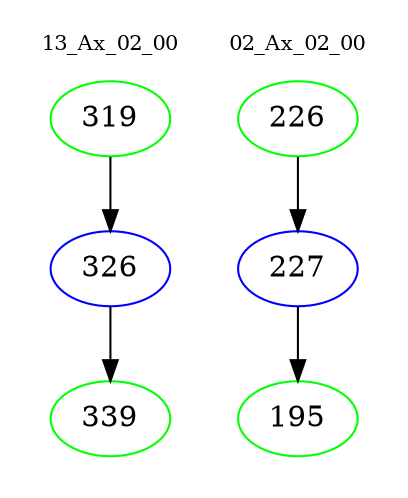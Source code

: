 digraph{
subgraph cluster_0 {
color = white
label = "13_Ax_02_00";
fontsize=10;
T0_319 [label="319", color="green"]
T0_319 -> T0_326 [color="black"]
T0_326 [label="326", color="blue"]
T0_326 -> T0_339 [color="black"]
T0_339 [label="339", color="green"]
}
subgraph cluster_1 {
color = white
label = "02_Ax_02_00";
fontsize=10;
T1_226 [label="226", color="green"]
T1_226 -> T1_227 [color="black"]
T1_227 [label="227", color="blue"]
T1_227 -> T1_195 [color="black"]
T1_195 [label="195", color="green"]
}
}
